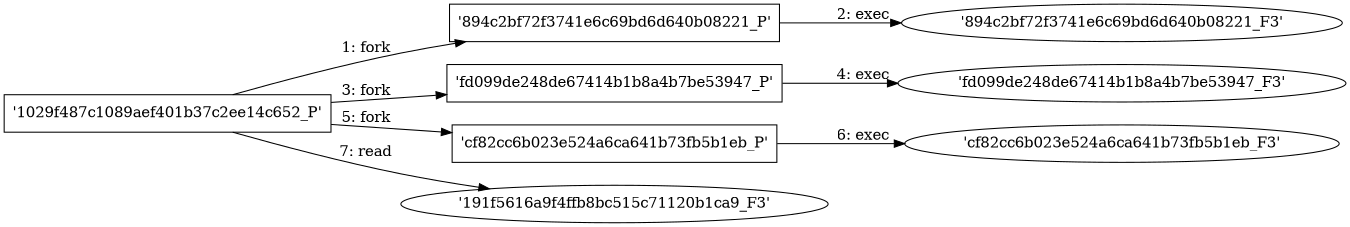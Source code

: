 digraph "D:\Learning\Paper\apt\基于CTI的攻击预警\Dataset\攻击图\ASGfromALLCTI\Vulnerability Spotlight Rockwell Automation MicroLogix 1400 SNMP Credentials Vulnerability.dot" {
rankdir="LR"
size="9"
fixedsize="false"
splines="true"
nodesep=0.3
ranksep=0
fontsize=10
overlap="scalexy"
engine= "neato"
	"'1029f487c1089aef401b37c2ee14c652_P'" [node_type=Process shape=box]
	"'894c2bf72f3741e6c69bd6d640b08221_P'" [node_type=Process shape=box]
	"'1029f487c1089aef401b37c2ee14c652_P'" -> "'894c2bf72f3741e6c69bd6d640b08221_P'" [label="1: fork"]
	"'894c2bf72f3741e6c69bd6d640b08221_P'" [node_type=Process shape=box]
	"'894c2bf72f3741e6c69bd6d640b08221_F3'" [node_type=File shape=ellipse]
	"'894c2bf72f3741e6c69bd6d640b08221_P'" -> "'894c2bf72f3741e6c69bd6d640b08221_F3'" [label="2: exec"]
	"'1029f487c1089aef401b37c2ee14c652_P'" [node_type=Process shape=box]
	"'fd099de248de67414b1b8a4b7be53947_P'" [node_type=Process shape=box]
	"'1029f487c1089aef401b37c2ee14c652_P'" -> "'fd099de248de67414b1b8a4b7be53947_P'" [label="3: fork"]
	"'fd099de248de67414b1b8a4b7be53947_P'" [node_type=Process shape=box]
	"'fd099de248de67414b1b8a4b7be53947_F3'" [node_type=File shape=ellipse]
	"'fd099de248de67414b1b8a4b7be53947_P'" -> "'fd099de248de67414b1b8a4b7be53947_F3'" [label="4: exec"]
	"'1029f487c1089aef401b37c2ee14c652_P'" [node_type=Process shape=box]
	"'cf82cc6b023e524a6ca641b73fb5b1eb_P'" [node_type=Process shape=box]
	"'1029f487c1089aef401b37c2ee14c652_P'" -> "'cf82cc6b023e524a6ca641b73fb5b1eb_P'" [label="5: fork"]
	"'cf82cc6b023e524a6ca641b73fb5b1eb_P'" [node_type=Process shape=box]
	"'cf82cc6b023e524a6ca641b73fb5b1eb_F3'" [node_type=File shape=ellipse]
	"'cf82cc6b023e524a6ca641b73fb5b1eb_P'" -> "'cf82cc6b023e524a6ca641b73fb5b1eb_F3'" [label="6: exec"]
	"'191f5616a9f4ffb8bc515c71120b1ca9_F3'" [node_type=file shape=ellipse]
	"'1029f487c1089aef401b37c2ee14c652_P'" [node_type=Process shape=box]
	"'1029f487c1089aef401b37c2ee14c652_P'" -> "'191f5616a9f4ffb8bc515c71120b1ca9_F3'" [label="7: read"]
}
